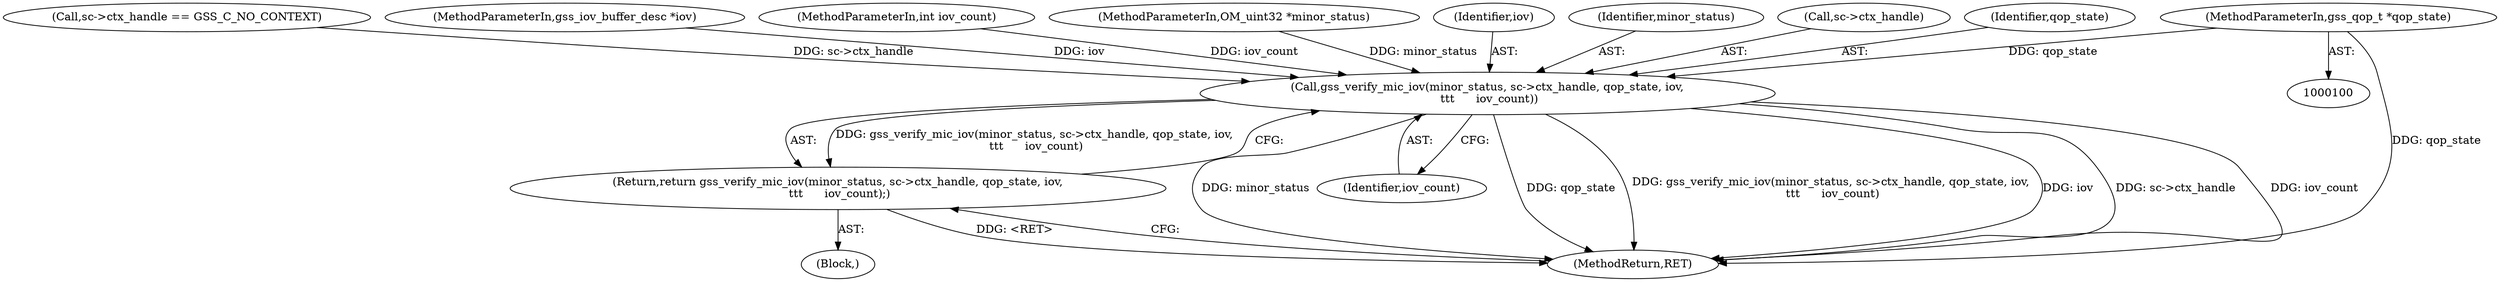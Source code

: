 digraph "0_krb5_b51b33f2bc5d1497ddf5bd107f791c101695000d_22@pointer" {
"1000103" [label="(MethodParameterIn,gss_qop_t *qop_state)"];
"1000122" [label="(Call,gss_verify_mic_iov(minor_status, sc->ctx_handle, qop_state, iov,\n \t\t\t      iov_count))"];
"1000121" [label="(Return,return gss_verify_mic_iov(minor_status, sc->ctx_handle, qop_state, iov,\n \t\t\t      iov_count);)"];
"1000114" [label="(Call,sc->ctx_handle == GSS_C_NO_CONTEXT)"];
"1000103" [label="(MethodParameterIn,gss_qop_t *qop_state)"];
"1000104" [label="(MethodParameterIn,gss_iov_buffer_desc *iov)"];
"1000105" [label="(MethodParameterIn,int iov_count)"];
"1000101" [label="(MethodParameterIn,OM_uint32 *minor_status)"];
"1000128" [label="(Identifier,iov)"];
"1000106" [label="(Block,)"];
"1000129" [label="(Identifier,iov_count)"];
"1000130" [label="(MethodReturn,RET)"];
"1000123" [label="(Identifier,minor_status)"];
"1000124" [label="(Call,sc->ctx_handle)"];
"1000127" [label="(Identifier,qop_state)"];
"1000122" [label="(Call,gss_verify_mic_iov(minor_status, sc->ctx_handle, qop_state, iov,\n \t\t\t      iov_count))"];
"1000121" [label="(Return,return gss_verify_mic_iov(minor_status, sc->ctx_handle, qop_state, iov,\n \t\t\t      iov_count);)"];
"1000103" -> "1000100"  [label="AST: "];
"1000103" -> "1000130"  [label="DDG: qop_state"];
"1000103" -> "1000122"  [label="DDG: qop_state"];
"1000122" -> "1000121"  [label="AST: "];
"1000122" -> "1000129"  [label="CFG: "];
"1000123" -> "1000122"  [label="AST: "];
"1000124" -> "1000122"  [label="AST: "];
"1000127" -> "1000122"  [label="AST: "];
"1000128" -> "1000122"  [label="AST: "];
"1000129" -> "1000122"  [label="AST: "];
"1000121" -> "1000122"  [label="CFG: "];
"1000122" -> "1000130"  [label="DDG: minor_status"];
"1000122" -> "1000130"  [label="DDG: qop_state"];
"1000122" -> "1000130"  [label="DDG: gss_verify_mic_iov(minor_status, sc->ctx_handle, qop_state, iov,\n \t\t\t      iov_count)"];
"1000122" -> "1000130"  [label="DDG: iov"];
"1000122" -> "1000130"  [label="DDG: sc->ctx_handle"];
"1000122" -> "1000130"  [label="DDG: iov_count"];
"1000122" -> "1000121"  [label="DDG: gss_verify_mic_iov(minor_status, sc->ctx_handle, qop_state, iov,\n \t\t\t      iov_count)"];
"1000101" -> "1000122"  [label="DDG: minor_status"];
"1000114" -> "1000122"  [label="DDG: sc->ctx_handle"];
"1000104" -> "1000122"  [label="DDG: iov"];
"1000105" -> "1000122"  [label="DDG: iov_count"];
"1000121" -> "1000106"  [label="AST: "];
"1000130" -> "1000121"  [label="CFG: "];
"1000121" -> "1000130"  [label="DDG: <RET>"];
}
